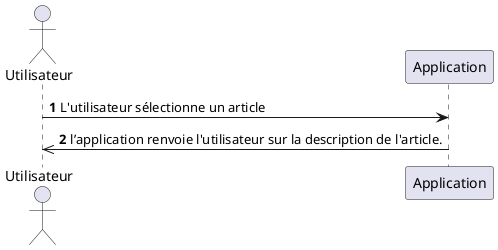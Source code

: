 @startuml
Autonumber
Actor Utilisateur As U
Participant Application As A
U -> A : L'utilisateur sélectionne un article
A ->> U : l’application renvoie l'utilisateur sur la description de l'article.
@enduml